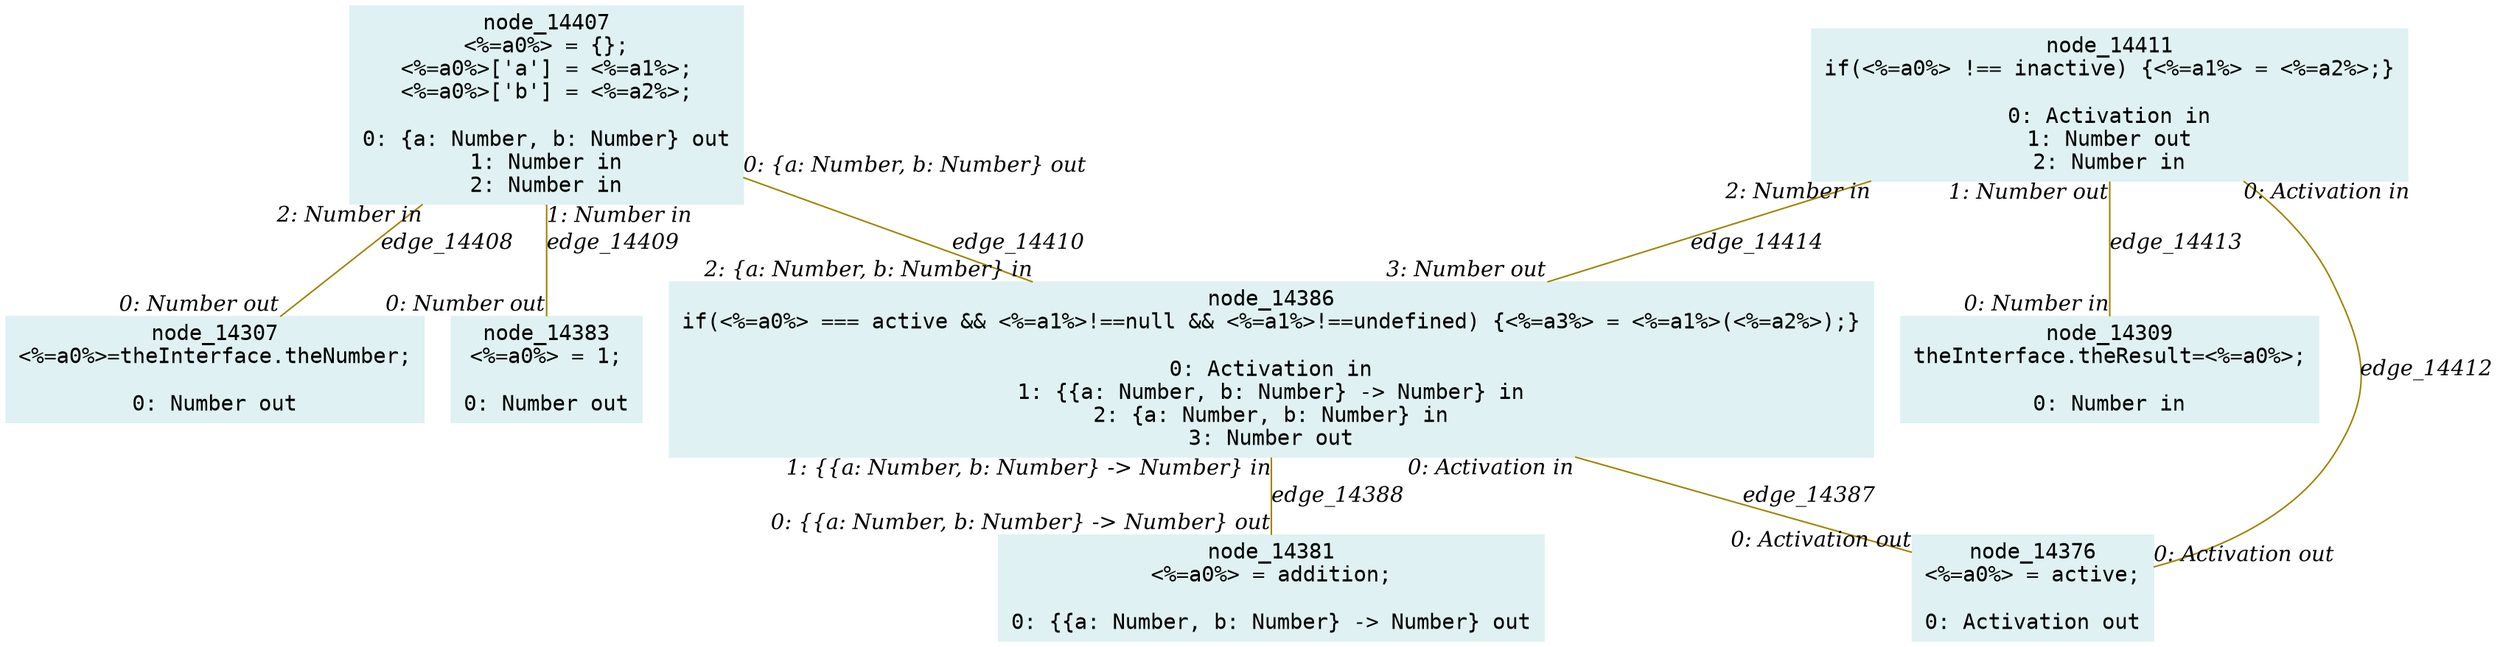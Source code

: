 digraph g{node_14307 [shape="box", style="filled", color="#dff1f2", fontname="Courier", label="node_14307
<%=a0%>=theInterface.theNumber;

0: Number out" ]
node_14309 [shape="box", style="filled", color="#dff1f2", fontname="Courier", label="node_14309
theInterface.theResult=<%=a0%>;

0: Number in" ]
node_14376 [shape="box", style="filled", color="#dff1f2", fontname="Courier", label="node_14376
<%=a0%> = active;

0: Activation out" ]
node_14381 [shape="box", style="filled", color="#dff1f2", fontname="Courier", label="node_14381
<%=a0%> = addition;

0: {{a: Number, b: Number} -> Number} out" ]
node_14383 [shape="box", style="filled", color="#dff1f2", fontname="Courier", label="node_14383
<%=a0%> = 1;

0: Number out" ]
node_14386 [shape="box", style="filled", color="#dff1f2", fontname="Courier", label="node_14386
if(<%=a0%> === active && <%=a1%>!==null && <%=a1%>!==undefined) {<%=a3%> = <%=a1%>(<%=a2%>);}

0: Activation in
1: {{a: Number, b: Number} -> Number} in
2: {a: Number, b: Number} in
3: Number out" ]
node_14407 [shape="box", style="filled", color="#dff1f2", fontname="Courier", label="node_14407
<%=a0%> = {};
<%=a0%>['a'] = <%=a1%>;
<%=a0%>['b'] = <%=a2%>;

0: {a: Number, b: Number} out
1: Number in
2: Number in" ]
node_14411 [shape="box", style="filled", color="#dff1f2", fontname="Courier", label="node_14411
if(<%=a0%> !== inactive) {<%=a1%> = <%=a2%>;}

0: Activation in
1: Number out
2: Number in" ]
node_14386 -> node_14376 [dir=none, arrowHead=none, fontname="Times-Italic", arrowsize=1, color="#9d8400", label="edge_14387",  headlabel="0: Activation out", taillabel="0: Activation in" ]
node_14386 -> node_14381 [dir=none, arrowHead=none, fontname="Times-Italic", arrowsize=1, color="#9d8400", label="edge_14388",  headlabel="0: {{a: Number, b: Number} -> Number} out", taillabel="1: {{a: Number, b: Number} -> Number} in" ]
node_14407 -> node_14307 [dir=none, arrowHead=none, fontname="Times-Italic", arrowsize=1, color="#9d8400", label="edge_14408",  headlabel="0: Number out", taillabel="2: Number in" ]
node_14407 -> node_14383 [dir=none, arrowHead=none, fontname="Times-Italic", arrowsize=1, color="#9d8400", label="edge_14409",  headlabel="0: Number out", taillabel="1: Number in" ]
node_14407 -> node_14386 [dir=none, arrowHead=none, fontname="Times-Italic", arrowsize=1, color="#9d8400", label="edge_14410",  headlabel="2: {a: Number, b: Number} in", taillabel="0: {a: Number, b: Number} out" ]
node_14411 -> node_14376 [dir=none, arrowHead=none, fontname="Times-Italic", arrowsize=1, color="#9d8400", label="edge_14412",  headlabel="0: Activation out", taillabel="0: Activation in" ]
node_14411 -> node_14309 [dir=none, arrowHead=none, fontname="Times-Italic", arrowsize=1, color="#9d8400", label="edge_14413",  headlabel="0: Number in", taillabel="1: Number out" ]
node_14411 -> node_14386 [dir=none, arrowHead=none, fontname="Times-Italic", arrowsize=1, color="#9d8400", label="edge_14414",  headlabel="3: Number out", taillabel="2: Number in" ]
}
